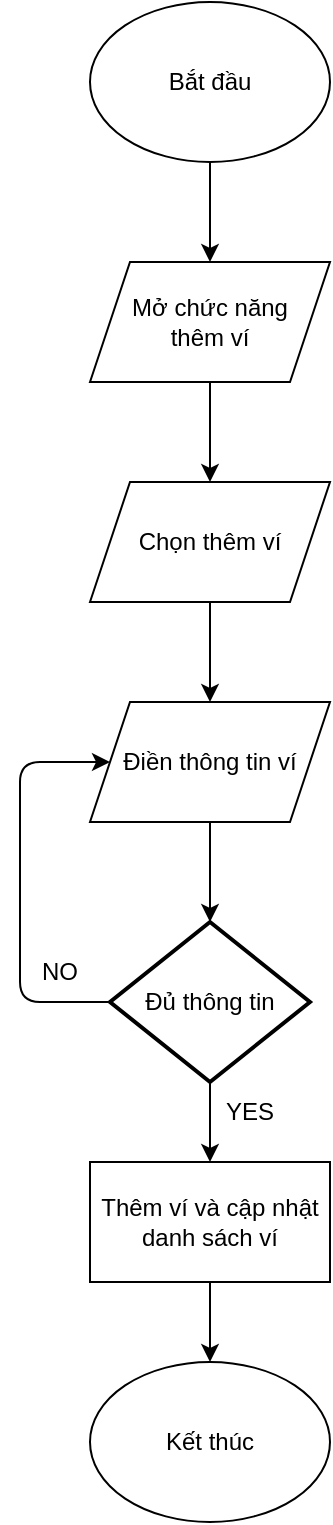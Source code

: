 <mxfile>
    <diagram id="iXPWvxm6D775s64KhMJD" name="Page-1">
        <mxGraphModel dx="1098" dy="1779" grid="1" gridSize="10" guides="1" tooltips="1" connect="1" arrows="1" fold="1" page="1" pageScale="1" pageWidth="850" pageHeight="1100" math="0" shadow="0">
            <root>
                <mxCell id="0"/>
                <mxCell id="1" parent="0"/>
                <mxCell id="38" style="edgeStyle=none;html=1;exitX=0.5;exitY=1;exitDx=0;exitDy=0;entryX=0.5;entryY=0;entryDx=0;entryDy=0;" parent="1" source="24" target="49" edge="1">
                    <mxGeometry relative="1" as="geometry">
                        <mxPoint x="325" y="110" as="targetPoint"/>
                    </mxGeometry>
                </mxCell>
                <mxCell id="24" value="Bắt đầu" style="ellipse;whiteSpace=wrap;html=1;" parent="1" vertex="1">
                    <mxGeometry x="265" y="-20" width="120" height="80" as="geometry"/>
                </mxCell>
                <mxCell id="25" value="Kết thúc" style="ellipse;whiteSpace=wrap;html=1;" parent="1" vertex="1">
                    <mxGeometry x="265" y="660" width="120" height="80" as="geometry"/>
                </mxCell>
                <mxCell id="41" style="edgeStyle=none;html=1;exitX=0.5;exitY=1;exitDx=0;exitDy=0;entryX=0.5;entryY=0;entryDx=0;entryDy=0;" parent="1" source="51" target="46" edge="1">
                    <mxGeometry relative="1" as="geometry">
                        <mxPoint x="325" y="280" as="sourcePoint"/>
                        <mxPoint x="325" y="330" as="targetPoint"/>
                    </mxGeometry>
                </mxCell>
                <mxCell id="43" style="edgeStyle=none;html=1;exitX=0.5;exitY=1;exitDx=0;exitDy=0;entryX=0.5;entryY=0;entryDx=0;entryDy=0;entryPerimeter=0;" parent="1" source="46" target="42" edge="1">
                    <mxGeometry relative="1" as="geometry">
                        <mxPoint x="325" y="390" as="sourcePoint"/>
                    </mxGeometry>
                </mxCell>
                <mxCell id="44" style="edgeStyle=none;html=1;exitX=0;exitY=0.5;exitDx=0;exitDy=0;exitPerimeter=0;entryX=0;entryY=0.5;entryDx=0;entryDy=0;" parent="1" source="42" target="46" edge="1">
                    <mxGeometry relative="1" as="geometry">
                        <Array as="points">
                            <mxPoint x="230" y="480"/>
                            <mxPoint x="230" y="360"/>
                        </Array>
                        <mxPoint x="275" y="360" as="targetPoint"/>
                    </mxGeometry>
                </mxCell>
                <mxCell id="45" style="edgeStyle=none;html=1;exitX=0.5;exitY=1;exitDx=0;exitDy=0;exitPerimeter=0;entryX=0.5;entryY=0;entryDx=0;entryDy=0;" parent="1" source="42" target="52" edge="1">
                    <mxGeometry relative="1" as="geometry"/>
                </mxCell>
                <mxCell id="42" value="Đủ thông tin" style="strokeWidth=2;html=1;shape=mxgraph.flowchart.decision;whiteSpace=wrap;" parent="1" vertex="1">
                    <mxGeometry x="275" y="440" width="100" height="80" as="geometry"/>
                </mxCell>
                <mxCell id="46" value="Điền thông tin ví" style="shape=parallelogram;perimeter=parallelogramPerimeter;whiteSpace=wrap;html=1;fixedSize=1;" vertex="1" parent="1">
                    <mxGeometry x="265" y="330" width="120" height="60" as="geometry"/>
                </mxCell>
                <mxCell id="47" value="YES" style="text;html=1;strokeColor=none;fillColor=none;align=center;verticalAlign=middle;whiteSpace=wrap;rounded=0;" vertex="1" parent="1">
                    <mxGeometry x="315" y="520" width="60" height="30" as="geometry"/>
                </mxCell>
                <mxCell id="48" value="NO" style="text;html=1;strokeColor=none;fillColor=none;align=center;verticalAlign=middle;whiteSpace=wrap;rounded=0;" vertex="1" parent="1">
                    <mxGeometry x="220" y="450" width="60" height="30" as="geometry"/>
                </mxCell>
                <mxCell id="50" style="edgeStyle=none;html=1;exitX=0.5;exitY=1;exitDx=0;exitDy=0;entryX=0.5;entryY=0;entryDx=0;entryDy=0;" edge="1" parent="1" source="49" target="51">
                    <mxGeometry relative="1" as="geometry">
                        <mxPoint x="325" y="220" as="targetPoint"/>
                    </mxGeometry>
                </mxCell>
                <mxCell id="49" value="Mở chức năng&lt;br&gt;thêm ví" style="shape=parallelogram;perimeter=parallelogramPerimeter;whiteSpace=wrap;html=1;fixedSize=1;" vertex="1" parent="1">
                    <mxGeometry x="265" y="110" width="120" height="60" as="geometry"/>
                </mxCell>
                <mxCell id="51" value="Chọn thêm ví" style="shape=parallelogram;perimeter=parallelogramPerimeter;whiteSpace=wrap;html=1;fixedSize=1;" vertex="1" parent="1">
                    <mxGeometry x="265" y="220" width="120" height="60" as="geometry"/>
                </mxCell>
                <mxCell id="53" style="edgeStyle=none;html=1;exitX=0.5;exitY=1;exitDx=0;exitDy=0;entryX=0.5;entryY=0;entryDx=0;entryDy=0;" edge="1" parent="1" source="52" target="25">
                    <mxGeometry relative="1" as="geometry"/>
                </mxCell>
                <mxCell id="52" value="Thêm ví và cập nhật danh sách ví" style="rounded=0;whiteSpace=wrap;html=1;" vertex="1" parent="1">
                    <mxGeometry x="265" y="560" width="120" height="60" as="geometry"/>
                </mxCell>
            </root>
        </mxGraphModel>
    </diagram>
</mxfile>